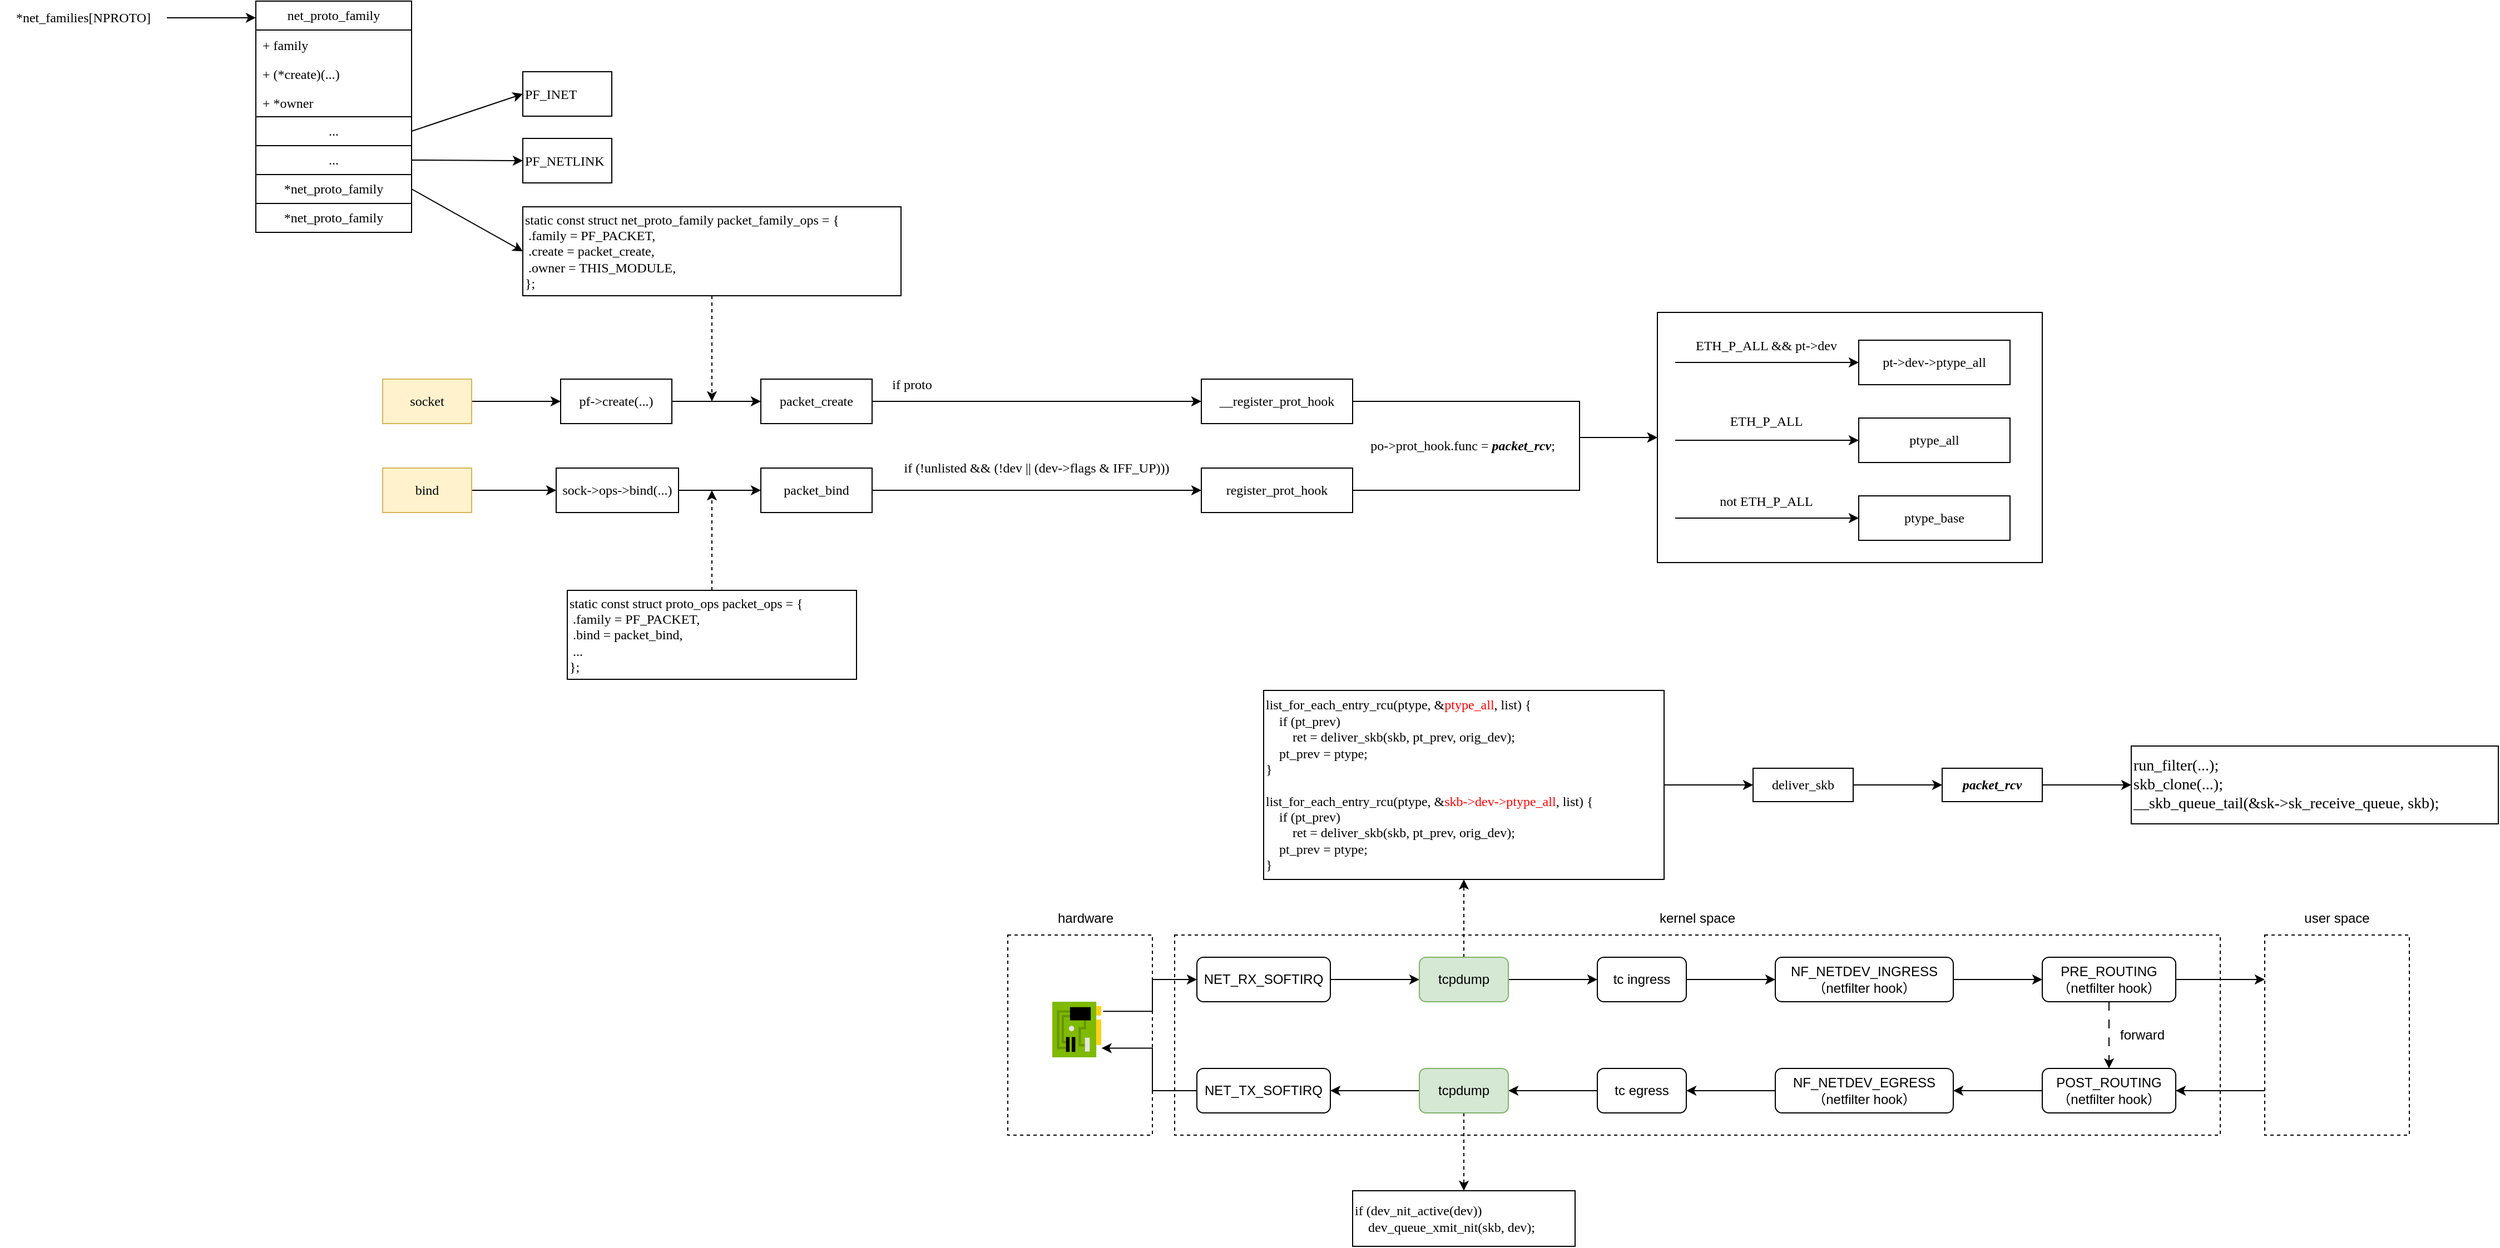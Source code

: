 <mxfile version="21.1.8" type="github">
  <diagram name="第 1 页" id="Us5aRuaHMWOjKlmOu8--">
    <mxGraphModel dx="4261" dy="2514" grid="1" gridSize="10" guides="1" tooltips="1" connect="1" arrows="1" fold="1" page="1" pageScale="1" pageWidth="827" pageHeight="1169" math="0" shadow="0">
      <root>
        <mxCell id="0" />
        <mxCell id="1" parent="0" />
        <mxCell id="FiX9qss01vPgCwDPgq-i-93" value="" style="rounded=0;whiteSpace=wrap;html=1;" vertex="1" parent="1">
          <mxGeometry x="414" y="-320" width="346" height="225" as="geometry" />
        </mxCell>
        <mxCell id="FiX9qss01vPgCwDPgq-i-39" value="" style="rounded=0;whiteSpace=wrap;html=1;dashed=1;" vertex="1" parent="1">
          <mxGeometry x="-20" y="240" width="940" height="180" as="geometry" />
        </mxCell>
        <mxCell id="FiX9qss01vPgCwDPgq-i-37" value="" style="rounded=0;whiteSpace=wrap;html=1;dashed=1;" vertex="1" parent="1">
          <mxGeometry x="-170" y="240" width="130" height="180" as="geometry" />
        </mxCell>
        <mxCell id="FiX9qss01vPgCwDPgq-i-13" value="" style="edgeStyle=orthogonalEdgeStyle;rounded=0;orthogonalLoop=1;jettySize=auto;html=1;" edge="1" parent="1" source="FiX9qss01vPgCwDPgq-i-3" target="FiX9qss01vPgCwDPgq-i-12">
          <mxGeometry relative="1" as="geometry" />
        </mxCell>
        <mxCell id="FiX9qss01vPgCwDPgq-i-3" value="NET_RX_SOFTIRQ" style="rounded=1;whiteSpace=wrap;html=1;" vertex="1" parent="1">
          <mxGeometry y="260" width="120" height="40" as="geometry" />
        </mxCell>
        <mxCell id="FiX9qss01vPgCwDPgq-i-114" value="" style="edgeStyle=orthogonalEdgeStyle;rounded=0;orthogonalLoop=1;jettySize=auto;html=1;" edge="1" parent="1" source="FiX9qss01vPgCwDPgq-i-11" target="FiX9qss01vPgCwDPgq-i-113">
          <mxGeometry relative="1" as="geometry" />
        </mxCell>
        <mxCell id="FiX9qss01vPgCwDPgq-i-11" value="&lt;div&gt;	list_for_each_entry_rcu(ptype, &amp;amp;&lt;font color=&quot;#ff0000&quot;&gt;ptype_all&lt;/font&gt;, list) {&lt;/div&gt;&lt;div&gt;&lt;span style=&quot;&quot;&gt;&lt;/span&gt;&amp;nbsp; &amp;nbsp; if (pt_prev)&lt;/div&gt;&lt;div&gt;&lt;span style=&quot;&quot;&gt;&lt;/span&gt;&amp;nbsp; &amp;nbsp; &amp;nbsp; &amp;nbsp; ret = deliver_skb(skb, pt_prev, orig_dev);&lt;/div&gt;&lt;div&gt;&lt;span style=&quot;&quot;&gt;&lt;/span&gt;&amp;nbsp; &amp;nbsp; pt_prev = ptype;&lt;/div&gt;&lt;div&gt;&lt;span style=&quot;&quot;&gt;&lt;/span&gt;}&lt;/div&gt;&lt;div&gt;&lt;br&gt;&lt;/div&gt;&lt;div&gt;&lt;span style=&quot;&quot;&gt;	&lt;/span&gt;list_for_each_entry_rcu(ptype, &amp;amp;&lt;font color=&quot;#ff0000&quot;&gt;skb-&amp;gt;dev-&amp;gt;ptype_all&lt;/font&gt;, list) {&lt;/div&gt;&amp;nbsp; &amp;nbsp;&amp;nbsp;&lt;span style=&quot;background-color: initial;&quot;&gt;if (pt_prev)&lt;/span&gt;&lt;br&gt;&amp;nbsp; &amp;nbsp;&amp;nbsp;&amp;nbsp; &amp;nbsp;&amp;nbsp;&lt;span style=&quot;background-color: initial;&quot;&gt;ret = deliver_skb(skb, pt_prev, orig_dev);&lt;/span&gt;&lt;br&gt;&lt;div&gt;&lt;span style=&quot;&quot;&gt;&lt;/span&gt;&amp;nbsp; &amp;nbsp; pt_prev = ptype;&lt;/div&gt;&lt;div&gt;&lt;span style=&quot;&quot;&gt;	&lt;/span&gt;}&lt;/div&gt;" style="rounded=0;whiteSpace=wrap;html=1;align=left;fontFamily=Comic Sans MS;" vertex="1" parent="1">
          <mxGeometry x="60" y="20" width="360" height="170" as="geometry" />
        </mxCell>
        <mxCell id="FiX9qss01vPgCwDPgq-i-15" value="" style="edgeStyle=orthogonalEdgeStyle;rounded=0;orthogonalLoop=1;jettySize=auto;html=1;" edge="1" parent="1" source="FiX9qss01vPgCwDPgq-i-12" target="FiX9qss01vPgCwDPgq-i-14">
          <mxGeometry relative="1" as="geometry" />
        </mxCell>
        <mxCell id="FiX9qss01vPgCwDPgq-i-50" value="" style="edgeStyle=orthogonalEdgeStyle;rounded=0;orthogonalLoop=1;jettySize=auto;html=1;dashed=1;" edge="1" parent="1" source="FiX9qss01vPgCwDPgq-i-12" target="FiX9qss01vPgCwDPgq-i-11">
          <mxGeometry relative="1" as="geometry" />
        </mxCell>
        <mxCell id="FiX9qss01vPgCwDPgq-i-12" value="tcpdump" style="rounded=1;whiteSpace=wrap;html=1;fillColor=#d5e8d4;strokeColor=#82b366;" vertex="1" parent="1">
          <mxGeometry x="200" y="260" width="80" height="40" as="geometry" />
        </mxCell>
        <mxCell id="FiX9qss01vPgCwDPgq-i-17" value="" style="edgeStyle=orthogonalEdgeStyle;rounded=0;orthogonalLoop=1;jettySize=auto;html=1;" edge="1" parent="1" source="FiX9qss01vPgCwDPgq-i-14" target="FiX9qss01vPgCwDPgq-i-16">
          <mxGeometry relative="1" as="geometry" />
        </mxCell>
        <mxCell id="FiX9qss01vPgCwDPgq-i-14" value="tc ingress" style="rounded=1;whiteSpace=wrap;html=1;" vertex="1" parent="1">
          <mxGeometry x="360" y="260" width="80" height="40" as="geometry" />
        </mxCell>
        <mxCell id="FiX9qss01vPgCwDPgq-i-22" value="" style="edgeStyle=orthogonalEdgeStyle;rounded=0;orthogonalLoop=1;jettySize=auto;html=1;" edge="1" parent="1" source="FiX9qss01vPgCwDPgq-i-16" target="FiX9qss01vPgCwDPgq-i-21">
          <mxGeometry relative="1" as="geometry" />
        </mxCell>
        <mxCell id="FiX9qss01vPgCwDPgq-i-16" value="NF_NETDEV_INGRESS&lt;br&gt;（netfilter hook）" style="rounded=1;whiteSpace=wrap;html=1;" vertex="1" parent="1">
          <mxGeometry x="520" y="260" width="160" height="40" as="geometry" />
        </mxCell>
        <mxCell id="FiX9qss01vPgCwDPgq-i-48" value="" style="edgeStyle=orthogonalEdgeStyle;rounded=0;orthogonalLoop=1;jettySize=auto;html=1;dashed=1;dashPattern=8 8;" edge="1" parent="1" source="FiX9qss01vPgCwDPgq-i-21" target="FiX9qss01vPgCwDPgq-i-25">
          <mxGeometry relative="1" as="geometry" />
        </mxCell>
        <mxCell id="FiX9qss01vPgCwDPgq-i-21" value="PRE_ROUTING&lt;br&gt;（netfilter hook）" style="rounded=1;whiteSpace=wrap;html=1;" vertex="1" parent="1">
          <mxGeometry x="760" y="260" width="120" height="40" as="geometry" />
        </mxCell>
        <mxCell id="FiX9qss01vPgCwDPgq-i-24" value="" style="edgeStyle=orthogonalEdgeStyle;rounded=0;orthogonalLoop=1;jettySize=auto;html=1;exitX=1.039;exitY=0.172;exitDx=0;exitDy=0;exitPerimeter=0;" edge="1" parent="1" source="FiX9qss01vPgCwDPgq-i-23" target="FiX9qss01vPgCwDPgq-i-3">
          <mxGeometry relative="1" as="geometry">
            <Array as="points">
              <mxPoint x="-40" y="309" />
              <mxPoint x="-40" y="280" />
            </Array>
          </mxGeometry>
        </mxCell>
        <mxCell id="FiX9qss01vPgCwDPgq-i-23" value="" style="image;sketch=0;aspect=fixed;html=1;points=[];align=center;fontSize=12;image=img/lib/mscae/NetworkInterfaceCard.svg;" vertex="1" parent="1">
          <mxGeometry x="-130" y="300" width="44" height="50" as="geometry" />
        </mxCell>
        <mxCell id="FiX9qss01vPgCwDPgq-i-27" value="" style="edgeStyle=orthogonalEdgeStyle;rounded=0;orthogonalLoop=1;jettySize=auto;html=1;" edge="1" parent="1" source="FiX9qss01vPgCwDPgq-i-25" target="FiX9qss01vPgCwDPgq-i-26">
          <mxGeometry relative="1" as="geometry" />
        </mxCell>
        <mxCell id="FiX9qss01vPgCwDPgq-i-25" value="POST_ROUTING&lt;br&gt;（netfilter hook）" style="rounded=1;whiteSpace=wrap;html=1;" vertex="1" parent="1">
          <mxGeometry x="760" y="360" width="120" height="40" as="geometry" />
        </mxCell>
        <mxCell id="FiX9qss01vPgCwDPgq-i-29" value="" style="edgeStyle=orthogonalEdgeStyle;rounded=0;orthogonalLoop=1;jettySize=auto;html=1;" edge="1" parent="1" source="FiX9qss01vPgCwDPgq-i-26" target="FiX9qss01vPgCwDPgq-i-28">
          <mxGeometry relative="1" as="geometry" />
        </mxCell>
        <mxCell id="FiX9qss01vPgCwDPgq-i-26" value="NF_NETDEV_EGRESS&lt;br style=&quot;border-color: var(--border-color);&quot;&gt;（netfilter hook）" style="rounded=1;whiteSpace=wrap;html=1;" vertex="1" parent="1">
          <mxGeometry x="520" y="360" width="160" height="40" as="geometry" />
        </mxCell>
        <mxCell id="FiX9qss01vPgCwDPgq-i-31" value="" style="edgeStyle=orthogonalEdgeStyle;rounded=0;orthogonalLoop=1;jettySize=auto;html=1;" edge="1" parent="1" source="FiX9qss01vPgCwDPgq-i-28" target="FiX9qss01vPgCwDPgq-i-30">
          <mxGeometry relative="1" as="geometry" />
        </mxCell>
        <mxCell id="FiX9qss01vPgCwDPgq-i-28" value="tc egress" style="rounded=1;whiteSpace=wrap;html=1;" vertex="1" parent="1">
          <mxGeometry x="360" y="360" width="80" height="40" as="geometry" />
        </mxCell>
        <mxCell id="FiX9qss01vPgCwDPgq-i-34" value="" style="edgeStyle=orthogonalEdgeStyle;rounded=0;orthogonalLoop=1;jettySize=auto;html=1;" edge="1" parent="1" source="FiX9qss01vPgCwDPgq-i-30" target="FiX9qss01vPgCwDPgq-i-33">
          <mxGeometry relative="1" as="geometry" />
        </mxCell>
        <mxCell id="FiX9qss01vPgCwDPgq-i-51" value="" style="edgeStyle=orthogonalEdgeStyle;rounded=0;orthogonalLoop=1;jettySize=auto;html=1;dashed=1;" edge="1" parent="1" source="FiX9qss01vPgCwDPgq-i-30" target="FiX9qss01vPgCwDPgq-i-32">
          <mxGeometry relative="1" as="geometry" />
        </mxCell>
        <mxCell id="FiX9qss01vPgCwDPgq-i-30" value="tcpdump" style="rounded=1;whiteSpace=wrap;html=1;fillColor=#d5e8d4;strokeColor=#82b366;" vertex="1" parent="1">
          <mxGeometry x="200" y="360" width="80" height="40" as="geometry" />
        </mxCell>
        <mxCell id="FiX9qss01vPgCwDPgq-i-32" value="&lt;div&gt;if (dev_nit_active(dev))&lt;/div&gt;&lt;div&gt;&amp;nbsp; &amp;nbsp; dev_queue_xmit_nit(skb, dev);&lt;/div&gt;" style="rounded=0;whiteSpace=wrap;html=1;align=left;fontFamily=Comic Sans MS;" vertex="1" parent="1">
          <mxGeometry x="140" y="470" width="200" height="50" as="geometry" />
        </mxCell>
        <mxCell id="FiX9qss01vPgCwDPgq-i-35" value="" style="edgeStyle=orthogonalEdgeStyle;rounded=0;orthogonalLoop=1;jettySize=auto;html=1;entryX=1.008;entryY=0.834;entryDx=0;entryDy=0;entryPerimeter=0;" edge="1" parent="1" source="FiX9qss01vPgCwDPgq-i-33" target="FiX9qss01vPgCwDPgq-i-23">
          <mxGeometry relative="1" as="geometry">
            <Array as="points">
              <mxPoint x="-40" y="380" />
              <mxPoint x="-40" y="342" />
            </Array>
          </mxGeometry>
        </mxCell>
        <mxCell id="FiX9qss01vPgCwDPgq-i-33" value="NET_TX_SOFTIRQ" style="rounded=1;whiteSpace=wrap;html=1;" vertex="1" parent="1">
          <mxGeometry y="360" width="120" height="40" as="geometry" />
        </mxCell>
        <mxCell id="FiX9qss01vPgCwDPgq-i-38" value="hardware" style="text;html=1;strokeColor=none;fillColor=none;align=center;verticalAlign=middle;whiteSpace=wrap;rounded=0;" vertex="1" parent="1">
          <mxGeometry x="-130" y="210" width="60" height="30" as="geometry" />
        </mxCell>
        <mxCell id="FiX9qss01vPgCwDPgq-i-40" value="kernel space" style="text;html=1;strokeColor=none;fillColor=none;align=center;verticalAlign=middle;whiteSpace=wrap;rounded=0;" vertex="1" parent="1">
          <mxGeometry x="400" y="210" width="100" height="30" as="geometry" />
        </mxCell>
        <mxCell id="FiX9qss01vPgCwDPgq-i-42" value="" style="rounded=0;whiteSpace=wrap;html=1;dashed=1;" vertex="1" parent="1">
          <mxGeometry x="960" y="240" width="130" height="180" as="geometry" />
        </mxCell>
        <mxCell id="FiX9qss01vPgCwDPgq-i-43" value="user space" style="text;html=1;strokeColor=none;fillColor=none;align=center;verticalAlign=middle;whiteSpace=wrap;rounded=0;" vertex="1" parent="1">
          <mxGeometry x="975" y="210" width="100" height="30" as="geometry" />
        </mxCell>
        <mxCell id="FiX9qss01vPgCwDPgq-i-46" value="" style="endArrow=classic;html=1;rounded=0;exitX=1;exitY=0.5;exitDx=0;exitDy=0;" edge="1" parent="1" source="FiX9qss01vPgCwDPgq-i-21">
          <mxGeometry width="50" height="50" relative="1" as="geometry">
            <mxPoint x="910" y="370" as="sourcePoint" />
            <mxPoint x="960" y="280" as="targetPoint" />
          </mxGeometry>
        </mxCell>
        <mxCell id="FiX9qss01vPgCwDPgq-i-47" value="" style="endArrow=classic;html=1;rounded=0;exitX=0;exitY=0.778;exitDx=0;exitDy=0;entryX=1;entryY=0.5;entryDx=0;entryDy=0;exitPerimeter=0;" edge="1" parent="1" source="FiX9qss01vPgCwDPgq-i-42" target="FiX9qss01vPgCwDPgq-i-25">
          <mxGeometry width="50" height="50" relative="1" as="geometry">
            <mxPoint x="890" y="290" as="sourcePoint" />
            <mxPoint x="968" y="290" as="targetPoint" />
          </mxGeometry>
        </mxCell>
        <mxCell id="FiX9qss01vPgCwDPgq-i-49" value="forward" style="text;html=1;strokeColor=none;fillColor=none;align=center;verticalAlign=middle;whiteSpace=wrap;rounded=0;" vertex="1" parent="1">
          <mxGeometry x="820" y="315" width="60" height="30" as="geometry" />
        </mxCell>
        <mxCell id="FiX9qss01vPgCwDPgq-i-76" value="" style="edgeStyle=orthogonalEdgeStyle;rounded=0;orthogonalLoop=1;jettySize=auto;html=1;" edge="1" parent="1" source="FiX9qss01vPgCwDPgq-i-52" target="FiX9qss01vPgCwDPgq-i-75">
          <mxGeometry relative="1" as="geometry" />
        </mxCell>
        <mxCell id="FiX9qss01vPgCwDPgq-i-52" value="socket" style="rounded=0;whiteSpace=wrap;html=1;align=center;fontFamily=Comic Sans MS;fillColor=#fff2cc;strokeColor=#d6b656;" vertex="1" parent="1">
          <mxGeometry x="-732" y="-260" width="80" height="40" as="geometry" />
        </mxCell>
        <mxCell id="FiX9qss01vPgCwDPgq-i-53" value="PF_INET" style="rounded=0;whiteSpace=wrap;html=1;align=left;fontFamily=Comic Sans MS;" vertex="1" parent="1">
          <mxGeometry x="-606" y="-536.5" width="80" height="40" as="geometry" />
        </mxCell>
        <mxCell id="FiX9qss01vPgCwDPgq-i-54" value="net_proto_family" style="swimlane;fontStyle=0;childLayout=stackLayout;horizontal=1;startSize=26;fillColor=none;horizontalStack=0;resizeParent=1;resizeParentMax=0;resizeLast=0;collapsible=1;marginBottom=0;whiteSpace=wrap;html=1;fontFamily=Comic Sans MS;" vertex="1" parent="1">
          <mxGeometry x="-846" y="-600" width="140" height="104" as="geometry" />
        </mxCell>
        <mxCell id="FiX9qss01vPgCwDPgq-i-55" value="+&amp;nbsp;family" style="text;strokeColor=none;fillColor=none;align=left;verticalAlign=top;spacingLeft=4;spacingRight=4;overflow=hidden;rotatable=0;points=[[0,0.5],[1,0.5]];portConstraint=eastwest;whiteSpace=wrap;html=1;fontFamily=Comic Sans MS;" vertex="1" parent="FiX9qss01vPgCwDPgq-i-54">
          <mxGeometry y="26" width="140" height="26" as="geometry" />
        </mxCell>
        <mxCell id="FiX9qss01vPgCwDPgq-i-56" value="+ (*create)(...)" style="text;strokeColor=none;fillColor=none;align=left;verticalAlign=top;spacingLeft=4;spacingRight=4;overflow=hidden;rotatable=0;points=[[0,0.5],[1,0.5]];portConstraint=eastwest;whiteSpace=wrap;html=1;fontFamily=Comic Sans MS;" vertex="1" parent="FiX9qss01vPgCwDPgq-i-54">
          <mxGeometry y="52" width="140" height="26" as="geometry" />
        </mxCell>
        <mxCell id="FiX9qss01vPgCwDPgq-i-57" value="+ *owner" style="text;strokeColor=none;fillColor=none;align=left;verticalAlign=top;spacingLeft=4;spacingRight=4;overflow=hidden;rotatable=0;points=[[0,0.5],[1,0.5]];portConstraint=eastwest;whiteSpace=wrap;html=1;fontFamily=Comic Sans MS;" vertex="1" parent="FiX9qss01vPgCwDPgq-i-54">
          <mxGeometry y="78" width="140" height="26" as="geometry" />
        </mxCell>
        <mxCell id="FiX9qss01vPgCwDPgq-i-66" value="" style="edgeStyle=orthogonalEdgeStyle;rounded=0;orthogonalLoop=1;jettySize=auto;html=1;entryX=0;entryY=0.144;entryDx=0;entryDy=0;entryPerimeter=0;" edge="1" parent="1" source="FiX9qss01vPgCwDPgq-i-58" target="FiX9qss01vPgCwDPgq-i-54">
          <mxGeometry relative="1" as="geometry">
            <Array as="points">
              <mxPoint x="-886" y="-585" />
              <mxPoint x="-886" y="-585" />
            </Array>
          </mxGeometry>
        </mxCell>
        <mxCell id="FiX9qss01vPgCwDPgq-i-58" value="*net_families[NPROTO]" style="text;html=1;strokeColor=none;fillColor=none;align=center;verticalAlign=middle;whiteSpace=wrap;rounded=0;fontFamily=Comic Sans MS;" vertex="1" parent="1">
          <mxGeometry x="-1076" y="-600" width="150" height="30" as="geometry" />
        </mxCell>
        <mxCell id="FiX9qss01vPgCwDPgq-i-63" value="..." style="rounded=0;whiteSpace=wrap;html=1;align=center;fontFamily=Comic Sans MS;" vertex="1" parent="1">
          <mxGeometry x="-846" y="-496" width="140" height="26" as="geometry" />
        </mxCell>
        <mxCell id="FiX9qss01vPgCwDPgq-i-65" value="..." style="rounded=0;whiteSpace=wrap;html=1;align=center;fontFamily=Comic Sans MS;" vertex="1" parent="1">
          <mxGeometry x="-846" y="-470" width="140" height="26" as="geometry" />
        </mxCell>
        <mxCell id="FiX9qss01vPgCwDPgq-i-67" value="*net_proto_family" style="rounded=0;whiteSpace=wrap;html=1;align=center;fontFamily=Comic Sans MS;" vertex="1" parent="1">
          <mxGeometry x="-846" y="-418" width="140" height="26" as="geometry" />
        </mxCell>
        <mxCell id="FiX9qss01vPgCwDPgq-i-68" value="*net_proto_family" style="rounded=0;whiteSpace=wrap;html=1;align=center;fontFamily=Comic Sans MS;" vertex="1" parent="1">
          <mxGeometry x="-846" y="-444" width="140" height="26" as="geometry" />
        </mxCell>
        <mxCell id="FiX9qss01vPgCwDPgq-i-70" value="PF_NETLINK" style="rounded=0;whiteSpace=wrap;html=1;align=left;fontFamily=Comic Sans MS;" vertex="1" parent="1">
          <mxGeometry x="-606" y="-476.5" width="80" height="40" as="geometry" />
        </mxCell>
        <mxCell id="FiX9qss01vPgCwDPgq-i-72" value="" style="endArrow=classic;html=1;rounded=0;entryX=0;entryY=0.5;entryDx=0;entryDy=0;exitX=1;exitY=0.5;exitDx=0;exitDy=0;" edge="1" parent="1" source="FiX9qss01vPgCwDPgq-i-63" target="FiX9qss01vPgCwDPgq-i-53">
          <mxGeometry width="50" height="50" relative="1" as="geometry">
            <mxPoint x="-806" y="-290" as="sourcePoint" />
            <mxPoint x="-756" y="-340" as="targetPoint" />
          </mxGeometry>
        </mxCell>
        <mxCell id="FiX9qss01vPgCwDPgq-i-73" value="" style="endArrow=classic;html=1;rounded=0;entryX=0;entryY=0.5;entryDx=0;entryDy=0;exitX=1;exitY=0.5;exitDx=0;exitDy=0;" edge="1" parent="1" source="FiX9qss01vPgCwDPgq-i-65" target="FiX9qss01vPgCwDPgq-i-70">
          <mxGeometry width="50" height="50" relative="1" as="geometry">
            <mxPoint x="-696" y="-473" as="sourcePoint" />
            <mxPoint x="-596" y="-506" as="targetPoint" />
          </mxGeometry>
        </mxCell>
        <mxCell id="FiX9qss01vPgCwDPgq-i-74" value="" style="endArrow=classic;html=1;rounded=0;entryX=0;entryY=0.5;entryDx=0;entryDy=0;exitX=1;exitY=0.5;exitDx=0;exitDy=0;" edge="1" parent="1" source="FiX9qss01vPgCwDPgq-i-68" target="FiX9qss01vPgCwDPgq-i-110">
          <mxGeometry width="50" height="50" relative="1" as="geometry">
            <mxPoint x="-696" y="-447" as="sourcePoint" />
            <mxPoint x="-606" y="-397.5" as="targetPoint" />
          </mxGeometry>
        </mxCell>
        <mxCell id="FiX9qss01vPgCwDPgq-i-75" value="pf-&amp;gt;create(...)" style="rounded=0;whiteSpace=wrap;html=1;align=center;fontFamily=Comic Sans MS;" vertex="1" parent="1">
          <mxGeometry x="-572" y="-260" width="100" height="40" as="geometry" />
        </mxCell>
        <mxCell id="FiX9qss01vPgCwDPgq-i-80" value="" style="edgeStyle=orthogonalEdgeStyle;rounded=0;orthogonalLoop=1;jettySize=auto;html=1;exitX=1;exitY=0.5;exitDx=0;exitDy=0;" edge="1" parent="1" source="FiX9qss01vPgCwDPgq-i-75" target="FiX9qss01vPgCwDPgq-i-79">
          <mxGeometry relative="1" as="geometry">
            <mxPoint x="-472" y="-240" as="sourcePoint" />
          </mxGeometry>
        </mxCell>
        <mxCell id="FiX9qss01vPgCwDPgq-i-82" value="" style="edgeStyle=orthogonalEdgeStyle;rounded=0;orthogonalLoop=1;jettySize=auto;html=1;" edge="1" parent="1" source="FiX9qss01vPgCwDPgq-i-79" target="FiX9qss01vPgCwDPgq-i-81">
          <mxGeometry relative="1" as="geometry" />
        </mxCell>
        <mxCell id="FiX9qss01vPgCwDPgq-i-79" value="packet_create" style="rounded=0;whiteSpace=wrap;html=1;align=center;fontFamily=Comic Sans MS;" vertex="1" parent="1">
          <mxGeometry x="-392" y="-260" width="100" height="40" as="geometry" />
        </mxCell>
        <mxCell id="FiX9qss01vPgCwDPgq-i-103" value="" style="edgeStyle=orthogonalEdgeStyle;rounded=0;orthogonalLoop=1;jettySize=auto;html=1;entryX=0;entryY=0.5;entryDx=0;entryDy=0;" edge="1" parent="1" source="FiX9qss01vPgCwDPgq-i-81" target="FiX9qss01vPgCwDPgq-i-93">
          <mxGeometry relative="1" as="geometry">
            <mxPoint x="220" y="-240" as="targetPoint" />
            <Array as="points">
              <mxPoint x="344" y="-240" />
              <mxPoint x="344" y="-207" />
            </Array>
          </mxGeometry>
        </mxCell>
        <mxCell id="FiX9qss01vPgCwDPgq-i-81" value="__register_prot_hook" style="rounded=0;whiteSpace=wrap;html=1;align=center;fontFamily=Comic Sans MS;" vertex="1" parent="1">
          <mxGeometry x="4" y="-260" width="136" height="40" as="geometry" />
        </mxCell>
        <mxCell id="FiX9qss01vPgCwDPgq-i-83" value="if proto" style="text;html=1;strokeColor=none;fillColor=none;align=center;verticalAlign=middle;whiteSpace=wrap;rounded=0;fontFamily=Comic Sans MS;" vertex="1" parent="1">
          <mxGeometry x="-286" y="-270" width="60" height="30" as="geometry" />
        </mxCell>
        <mxCell id="FiX9qss01vPgCwDPgq-i-84" value="pt-&amp;gt;dev-&amp;gt;ptype_all" style="rounded=0;whiteSpace=wrap;html=1;align=center;fontFamily=Comic Sans MS;" vertex="1" parent="1">
          <mxGeometry x="595" y="-295" width="136" height="40" as="geometry" />
        </mxCell>
        <mxCell id="FiX9qss01vPgCwDPgq-i-85" value="ptype_all" style="rounded=0;whiteSpace=wrap;html=1;align=center;fontFamily=Comic Sans MS;" vertex="1" parent="1">
          <mxGeometry x="595" y="-225" width="136" height="40" as="geometry" />
        </mxCell>
        <mxCell id="FiX9qss01vPgCwDPgq-i-86" value="ptype_base" style="rounded=0;whiteSpace=wrap;html=1;align=center;fontFamily=Comic Sans MS;" vertex="1" parent="1">
          <mxGeometry x="595" y="-155" width="136" height="40" as="geometry" />
        </mxCell>
        <mxCell id="FiX9qss01vPgCwDPgq-i-87" value="" style="endArrow=classic;html=1;rounded=0;entryX=0;entryY=0.5;entryDx=0;entryDy=0;" edge="1" parent="1" target="FiX9qss01vPgCwDPgq-i-84">
          <mxGeometry width="50" height="50" relative="1" as="geometry">
            <mxPoint x="430" y="-275" as="sourcePoint" />
            <mxPoint x="410" y="-255" as="targetPoint" />
          </mxGeometry>
        </mxCell>
        <mxCell id="FiX9qss01vPgCwDPgq-i-88" value="ETH_P_ALL &amp;amp;&amp;amp; pt-&amp;gt;dev" style="text;html=1;strokeColor=none;fillColor=none;align=center;verticalAlign=middle;whiteSpace=wrap;rounded=0;fontFamily=Comic Sans MS;" vertex="1" parent="1">
          <mxGeometry x="444" y="-305" width="136" height="30" as="geometry" />
        </mxCell>
        <mxCell id="FiX9qss01vPgCwDPgq-i-89" value="" style="endArrow=classic;html=1;rounded=0;entryX=0;entryY=0.5;entryDx=0;entryDy=0;" edge="1" parent="1" target="FiX9qss01vPgCwDPgq-i-85">
          <mxGeometry width="50" height="50" relative="1" as="geometry">
            <mxPoint x="430" y="-205" as="sourcePoint" />
            <mxPoint x="595" y="-207" as="targetPoint" />
          </mxGeometry>
        </mxCell>
        <mxCell id="FiX9qss01vPgCwDPgq-i-90" value="ETH_P_ALL" style="text;html=1;strokeColor=none;fillColor=none;align=center;verticalAlign=middle;whiteSpace=wrap;rounded=0;fontFamily=Comic Sans MS;" vertex="1" parent="1">
          <mxGeometry x="444" y="-237" width="136" height="30" as="geometry" />
        </mxCell>
        <mxCell id="FiX9qss01vPgCwDPgq-i-91" value="" style="endArrow=classic;html=1;rounded=0;" edge="1" parent="1" target="FiX9qss01vPgCwDPgq-i-86">
          <mxGeometry width="50" height="50" relative="1" as="geometry">
            <mxPoint x="430" y="-135" as="sourcePoint" />
            <mxPoint x="595" y="-133" as="targetPoint" />
          </mxGeometry>
        </mxCell>
        <mxCell id="FiX9qss01vPgCwDPgq-i-92" value="not ETH_P_ALL" style="text;html=1;strokeColor=none;fillColor=none;align=center;verticalAlign=middle;whiteSpace=wrap;rounded=0;fontFamily=Comic Sans MS;" vertex="1" parent="1">
          <mxGeometry x="444" y="-165" width="136" height="30" as="geometry" />
        </mxCell>
        <mxCell id="FiX9qss01vPgCwDPgq-i-94" value="" style="edgeStyle=orthogonalEdgeStyle;rounded=0;orthogonalLoop=1;jettySize=auto;html=1;" edge="1" parent="1" source="FiX9qss01vPgCwDPgq-i-95" target="FiX9qss01vPgCwDPgq-i-96">
          <mxGeometry relative="1" as="geometry" />
        </mxCell>
        <mxCell id="FiX9qss01vPgCwDPgq-i-95" value="bind" style="rounded=0;whiteSpace=wrap;html=1;align=center;fontFamily=Comic Sans MS;fillColor=#fff2cc;strokeColor=#d6b656;" vertex="1" parent="1">
          <mxGeometry x="-732" y="-180" width="80" height="40" as="geometry" />
        </mxCell>
        <mxCell id="FiX9qss01vPgCwDPgq-i-96" value="sock-&amp;gt;ops-&amp;gt;bind(...)" style="rounded=0;whiteSpace=wrap;html=1;align=center;fontFamily=Comic Sans MS;" vertex="1" parent="1">
          <mxGeometry x="-576" y="-180" width="110" height="40" as="geometry" />
        </mxCell>
        <mxCell id="FiX9qss01vPgCwDPgq-i-97" value="" style="edgeStyle=orthogonalEdgeStyle;rounded=0;orthogonalLoop=1;jettySize=auto;html=1;exitX=1;exitY=0.5;exitDx=0;exitDy=0;" edge="1" parent="1" source="FiX9qss01vPgCwDPgq-i-96" target="FiX9qss01vPgCwDPgq-i-99">
          <mxGeometry relative="1" as="geometry">
            <mxPoint x="-472" y="-160" as="sourcePoint" />
          </mxGeometry>
        </mxCell>
        <mxCell id="FiX9qss01vPgCwDPgq-i-98" value="" style="edgeStyle=orthogonalEdgeStyle;rounded=0;orthogonalLoop=1;jettySize=auto;html=1;" edge="1" parent="1" source="FiX9qss01vPgCwDPgq-i-99" target="FiX9qss01vPgCwDPgq-i-100">
          <mxGeometry relative="1" as="geometry" />
        </mxCell>
        <mxCell id="FiX9qss01vPgCwDPgq-i-99" value="packet_bind" style="rounded=0;whiteSpace=wrap;html=1;align=center;fontFamily=Comic Sans MS;" vertex="1" parent="1">
          <mxGeometry x="-392" y="-180" width="100" height="40" as="geometry" />
        </mxCell>
        <mxCell id="FiX9qss01vPgCwDPgq-i-105" value="" style="edgeStyle=orthogonalEdgeStyle;rounded=0;orthogonalLoop=1;jettySize=auto;html=1;entryX=0;entryY=0.5;entryDx=0;entryDy=0;" edge="1" parent="1" source="FiX9qss01vPgCwDPgq-i-100" target="FiX9qss01vPgCwDPgq-i-93">
          <mxGeometry relative="1" as="geometry">
            <mxPoint x="220" y="-160" as="targetPoint" />
            <Array as="points">
              <mxPoint x="344" y="-160" />
              <mxPoint x="344" y="-207" />
            </Array>
          </mxGeometry>
        </mxCell>
        <mxCell id="FiX9qss01vPgCwDPgq-i-100" value="register_prot_hook" style="rounded=0;whiteSpace=wrap;html=1;align=center;fontFamily=Comic Sans MS;" vertex="1" parent="1">
          <mxGeometry x="4" y="-180" width="136" height="40" as="geometry" />
        </mxCell>
        <mxCell id="FiX9qss01vPgCwDPgq-i-101" value="if (!unlisted &amp;amp;&amp;amp; (!dev || (dev-&amp;gt;flags &amp;amp; IFF_UP)))" style="text;html=1;strokeColor=none;fillColor=none;align=center;verticalAlign=middle;whiteSpace=wrap;rounded=0;fontFamily=Comic Sans MS;" vertex="1" parent="1">
          <mxGeometry x="-292" y="-195" width="296" height="30" as="geometry" />
        </mxCell>
        <mxCell id="FiX9qss01vPgCwDPgq-i-106" value="po-&amp;gt;prot_hook.func = &lt;b style=&quot;&quot;&gt;&lt;i style=&quot;&quot;&gt;packet_rcv&lt;/i&gt;&lt;/b&gt;;" style="text;html=1;strokeColor=none;fillColor=none;align=center;verticalAlign=middle;whiteSpace=wrap;rounded=0;fontFamily=Comic Sans MS;" vertex="1" parent="1">
          <mxGeometry x="134" y="-215" width="210" height="30" as="geometry" />
        </mxCell>
        <mxCell id="FiX9qss01vPgCwDPgq-i-107" value="&lt;div&gt;static const struct proto_ops packet_ops = {&lt;/div&gt;&lt;div&gt;	&lt;span style=&quot;white-space: pre;&quot;&gt;	&lt;/span&gt;.family =&lt;span style=&quot;&quot;&gt;	&lt;/span&gt;PF_PACKET,&lt;/div&gt;&lt;div&gt;&lt;span style=&quot;&quot;&gt;	&lt;/span&gt;&lt;span style=&quot;white-space: pre;&quot;&gt;	&lt;/span&gt;.bind =&lt;span style=&quot;&quot;&gt;		&lt;/span&gt;packet_bind,&lt;/div&gt;&lt;div&gt;&lt;span style=&quot;white-space: pre;&quot;&gt;	&lt;/span&gt;...&lt;/div&gt;&lt;div&gt;};&lt;br&gt;&lt;/div&gt;" style="rounded=0;whiteSpace=wrap;html=1;align=left;fontFamily=Comic Sans MS;" vertex="1" parent="1">
          <mxGeometry x="-566" y="-70" width="260" height="80" as="geometry" />
        </mxCell>
        <mxCell id="FiX9qss01vPgCwDPgq-i-109" value="" style="endArrow=classic;html=1;rounded=0;exitX=0.5;exitY=0;exitDx=0;exitDy=0;dashed=1;" edge="1" parent="1" source="FiX9qss01vPgCwDPgq-i-107">
          <mxGeometry width="50" height="50" relative="1" as="geometry">
            <mxPoint x="-476" y="110" as="sourcePoint" />
            <mxPoint x="-436" y="-160" as="targetPoint" />
          </mxGeometry>
        </mxCell>
        <mxCell id="FiX9qss01vPgCwDPgq-i-110" value="&lt;div&gt;&lt;div&gt;static const struct net_proto_family packet_family_ops = {&lt;/div&gt;&lt;div&gt;	&lt;span style=&quot;white-space: pre;&quot;&gt;	&lt;/span&gt;.family =&lt;span style=&quot;&quot;&gt;	&lt;/span&gt;PF_PACKET,&lt;/div&gt;&lt;div&gt;&lt;span style=&quot;&quot;&gt;	&lt;/span&gt;&lt;span style=&quot;white-space: pre;&quot;&gt;	&lt;/span&gt;.create =&lt;span style=&quot;&quot;&gt;	&lt;/span&gt;packet_create,&lt;/div&gt;&lt;div&gt;&lt;span style=&quot;&quot;&gt;	&lt;/span&gt;&lt;span style=&quot;white-space: pre;&quot;&gt;	&lt;/span&gt;.owner&lt;span style=&quot;&quot;&gt;	&lt;/span&gt;=&lt;span style=&quot;&quot;&gt;	&lt;/span&gt;THIS_MODULE,&lt;/div&gt;&lt;div&gt;};&lt;/div&gt;&lt;/div&gt;" style="rounded=0;whiteSpace=wrap;html=1;align=left;fontFamily=Comic Sans MS;" vertex="1" parent="1">
          <mxGeometry x="-606" y="-415" width="340" height="80" as="geometry" />
        </mxCell>
        <mxCell id="FiX9qss01vPgCwDPgq-i-112" value="" style="endArrow=classic;html=1;rounded=0;dashed=1;" edge="1" parent="1" source="FiX9qss01vPgCwDPgq-i-110">
          <mxGeometry width="50" height="50" relative="1" as="geometry">
            <mxPoint x="-346" y="-280" as="sourcePoint" />
            <mxPoint x="-436" y="-240" as="targetPoint" />
          </mxGeometry>
        </mxCell>
        <mxCell id="FiX9qss01vPgCwDPgq-i-116" value="" style="edgeStyle=orthogonalEdgeStyle;rounded=0;orthogonalLoop=1;jettySize=auto;html=1;" edge="1" parent="1" source="FiX9qss01vPgCwDPgq-i-113" target="FiX9qss01vPgCwDPgq-i-115">
          <mxGeometry relative="1" as="geometry" />
        </mxCell>
        <mxCell id="FiX9qss01vPgCwDPgq-i-113" value="deliver_skb" style="rounded=0;whiteSpace=wrap;html=1;align=center;fontFamily=Comic Sans MS;" vertex="1" parent="1">
          <mxGeometry x="500" y="90" width="90" height="30" as="geometry" />
        </mxCell>
        <mxCell id="FiX9qss01vPgCwDPgq-i-122" value="" style="edgeStyle=orthogonalEdgeStyle;rounded=0;orthogonalLoop=1;jettySize=auto;html=1;" edge="1" parent="1" source="FiX9qss01vPgCwDPgq-i-115" target="FiX9qss01vPgCwDPgq-i-121">
          <mxGeometry relative="1" as="geometry" />
        </mxCell>
        <mxCell id="FiX9qss01vPgCwDPgq-i-115" value="&lt;b&gt;packet_rcv&lt;/b&gt;" style="rounded=0;whiteSpace=wrap;html=1;align=center;fontFamily=Comic Sans MS;fontStyle=2" vertex="1" parent="1">
          <mxGeometry x="670" y="90" width="90" height="30" as="geometry" />
        </mxCell>
        <mxCell id="FiX9qss01vPgCwDPgq-i-121" value="&lt;font style=&quot;font-size: 14px;&quot;&gt;run_filter(...);&lt;br style=&quot;font-size: 14px;&quot;&gt;skb_clone(...);&lt;br style=&quot;font-size: 14px;&quot;&gt;__skb_queue_tail(&amp;amp;sk-&amp;gt;sk_receive_queue, skb);&lt;br style=&quot;font-size: 14px;&quot;&gt;&lt;/font&gt;" style="rounded=0;whiteSpace=wrap;html=1;align=left;fontFamily=Comic Sans MS;fontColor=#000000;fontSize=14;" vertex="1" parent="1">
          <mxGeometry x="840" y="70" width="330" height="70" as="geometry" />
        </mxCell>
      </root>
    </mxGraphModel>
  </diagram>
</mxfile>
